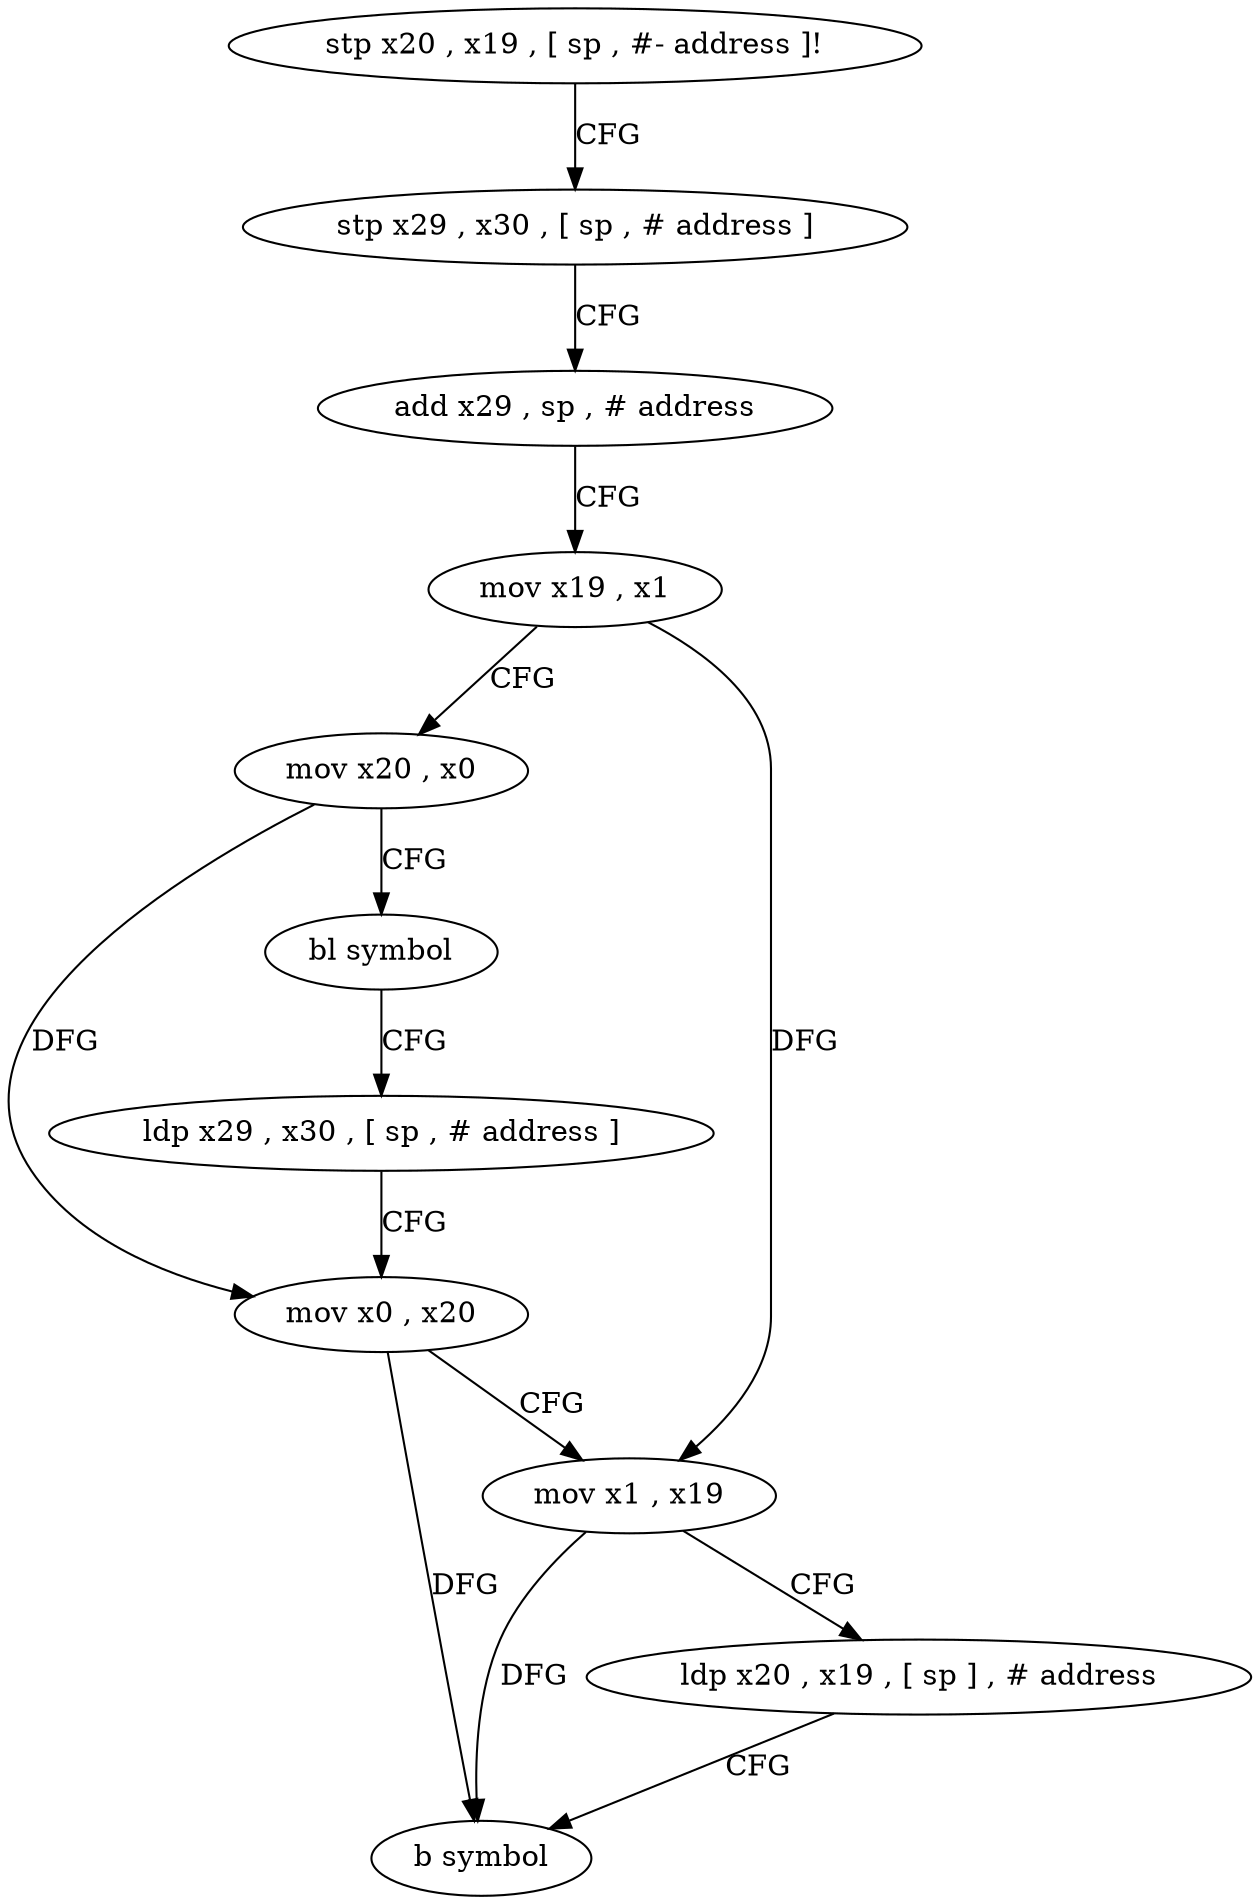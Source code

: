 digraph "func" {
"4233728" [label = "stp x20 , x19 , [ sp , #- address ]!" ]
"4233732" [label = "stp x29 , x30 , [ sp , # address ]" ]
"4233736" [label = "add x29 , sp , # address" ]
"4233740" [label = "mov x19 , x1" ]
"4233744" [label = "mov x20 , x0" ]
"4233748" [label = "bl symbol" ]
"4233752" [label = "ldp x29 , x30 , [ sp , # address ]" ]
"4233756" [label = "mov x0 , x20" ]
"4233760" [label = "mov x1 , x19" ]
"4233764" [label = "ldp x20 , x19 , [ sp ] , # address" ]
"4233768" [label = "b symbol" ]
"4233728" -> "4233732" [ label = "CFG" ]
"4233732" -> "4233736" [ label = "CFG" ]
"4233736" -> "4233740" [ label = "CFG" ]
"4233740" -> "4233744" [ label = "CFG" ]
"4233740" -> "4233760" [ label = "DFG" ]
"4233744" -> "4233748" [ label = "CFG" ]
"4233744" -> "4233756" [ label = "DFG" ]
"4233748" -> "4233752" [ label = "CFG" ]
"4233752" -> "4233756" [ label = "CFG" ]
"4233756" -> "4233760" [ label = "CFG" ]
"4233756" -> "4233768" [ label = "DFG" ]
"4233760" -> "4233764" [ label = "CFG" ]
"4233760" -> "4233768" [ label = "DFG" ]
"4233764" -> "4233768" [ label = "CFG" ]
}
